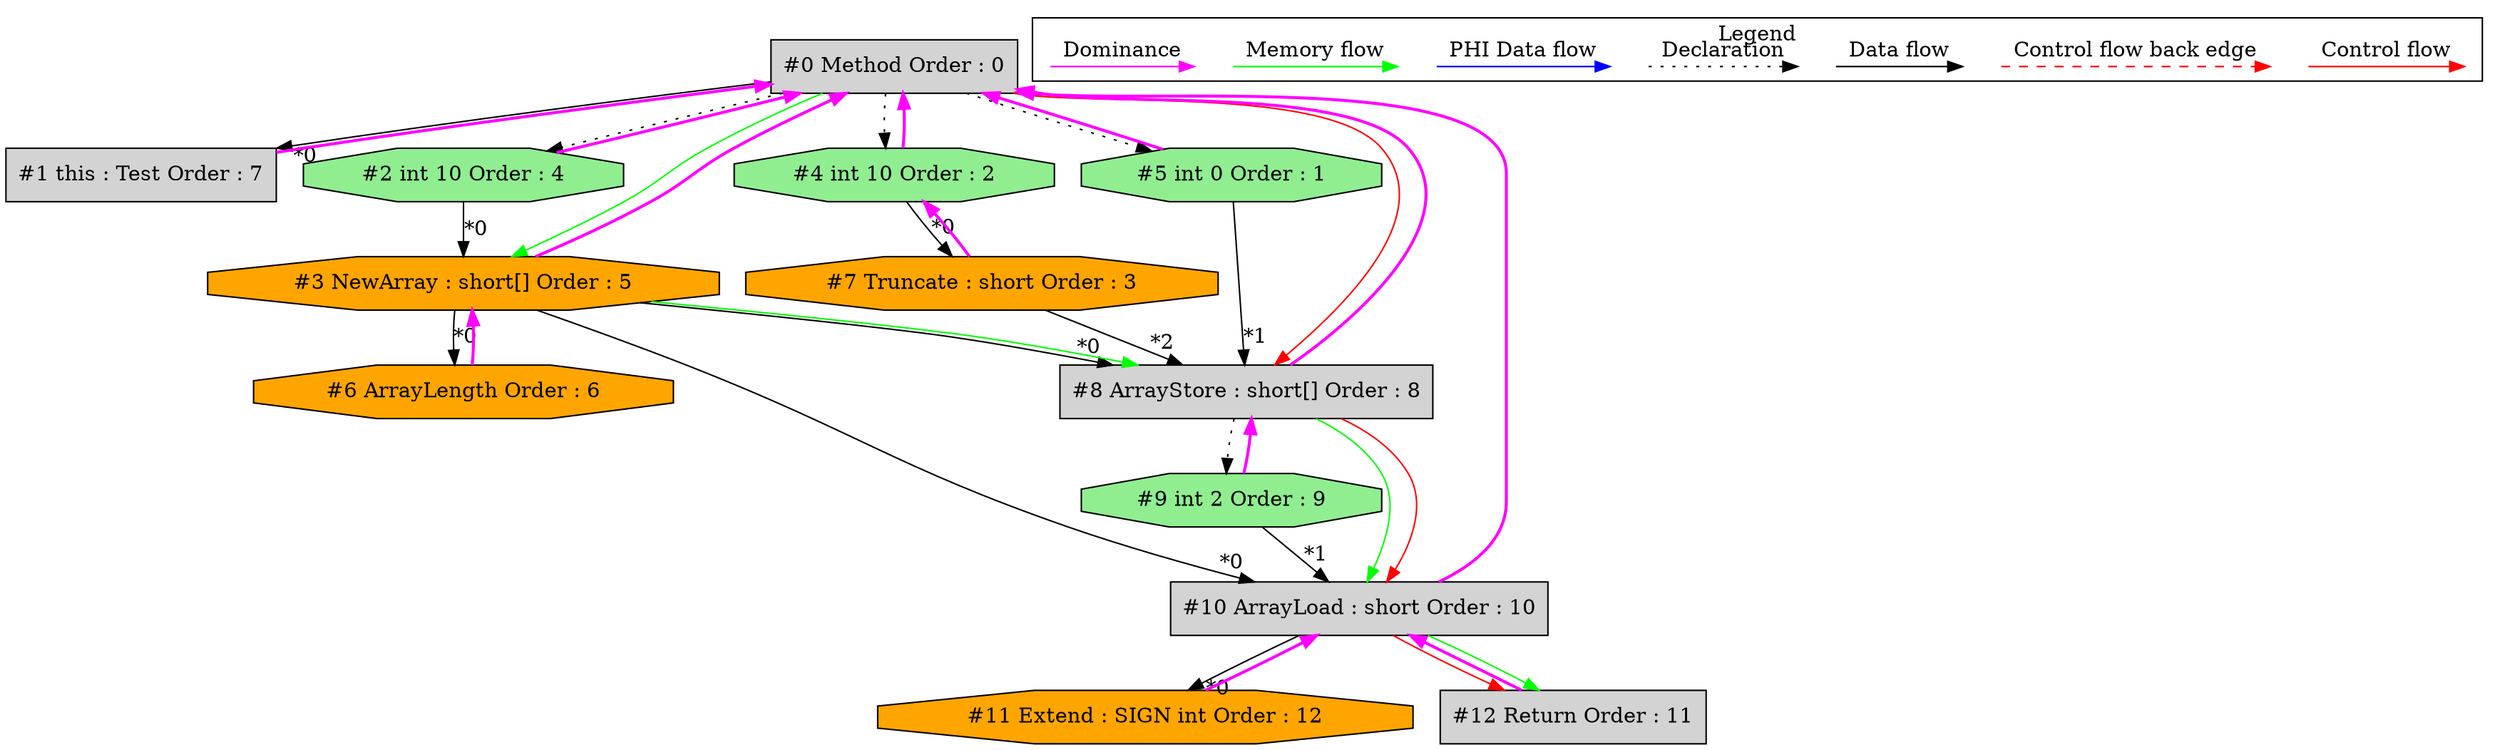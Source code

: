 digraph debugoutput {
 ordering="in";
 node0[label="#0 Method Order : 0",shape=box, fillcolor=lightgrey, style=filled];
 node1[label="#1 this : Test Order : 7",shape=box, fillcolor=lightgrey, style=filled];
 node1 -> node0[dir="forward" color="fuchsia" penwidth="2"];
 node0 -> node1[headlabel="*0", labeldistance=2];
 node2[label="#2 int 10 Order : 4",shape=octagon, fillcolor=lightgreen, style=filled];
 node2 -> node0[dir="forward" color="fuchsia" penwidth="2"];
 node0 -> node2[style=dotted];
 node3[label="#3 NewArray : short[] Order : 5",shape=octagon, fillcolor=orange, style=filled];
 node3 -> node0[dir="forward" color="fuchsia" penwidth="2"];
 node2 -> node3[headlabel="*0", labeldistance=2];
 node0 -> node3[labeldistance=2, color=green, constraint=false];
 node4[label="#4 int 10 Order : 2",shape=octagon, fillcolor=lightgreen, style=filled];
 node4 -> node0[dir="forward" color="fuchsia" penwidth="2"];
 node0 -> node4[style=dotted];
 node5[label="#5 int 0 Order : 1",shape=octagon, fillcolor=lightgreen, style=filled];
 node5 -> node0[dir="forward" color="fuchsia" penwidth="2"];
 node0 -> node5[style=dotted];
 node6[label="#6 ArrayLength Order : 6",shape=octagon, fillcolor=orange, style=filled];
 node6 -> node3[dir="forward" color="fuchsia" penwidth="2"];
 node3 -> node6[headlabel="*0", labeldistance=2];
 node7[label="#7 Truncate : short Order : 3",shape=octagon, fillcolor=orange, style=filled];
 node7 -> node4[dir="forward" color="fuchsia" penwidth="2"];
 node4 -> node7[headlabel="*0", labeldistance=2];
 node8[label="#8 ArrayStore : short[] Order : 8",shape=box, fillcolor=lightgrey, style=filled];
 node8 -> node0[dir="forward" color="fuchsia" penwidth="2"];
 node3 -> node8[headlabel="*0", labeldistance=2];
 node5 -> node8[headlabel="*1", labeldistance=2];
 node7 -> node8[headlabel="*2", labeldistance=2];
 node3 -> node8[labeldistance=2, color=green, constraint=false];
 node0 -> node8[labeldistance=2, color=red, fontcolor=red];
 node9[label="#9 int 2 Order : 9",shape=octagon, fillcolor=lightgreen, style=filled];
 node9 -> node8[dir="forward" color="fuchsia" penwidth="2"];
 node8 -> node9[style=dotted];
 node10[label="#10 ArrayLoad : short Order : 10",shape=box, fillcolor=lightgrey, style=filled];
 node10 -> node0[dir="forward" color="fuchsia" penwidth="2"];
 node3 -> node10[headlabel="*0", labeldistance=2];
 node9 -> node10[headlabel="*1", labeldistance=2];
 node8 -> node10[labeldistance=2, color=green, constraint=false];
 node8 -> node10[labeldistance=2, color=red, fontcolor=red];
 node11[label="#11 Extend : SIGN int Order : 12",shape=octagon, fillcolor=orange, style=filled];
 node11 -> node10[dir="forward" color="fuchsia" penwidth="2"];
 node10 -> node11[headlabel="*0", labeldistance=2];
 node12[label="#12 Return Order : 11",shape=box, fillcolor=lightgrey, style=filled];
 node12 -> node10[dir="forward" color="fuchsia" penwidth="2"];
 node10 -> node12[labeldistance=2, color=red, fontcolor=red];
 node10 -> node12[labeldistance=2, color=green, constraint=false];
 subgraph cluster_000 {
  label = "Legend";
  node [shape=point]
  {
   rank=same;
   c0 [style = invis];
   c1 [style = invis];
   c2 [style = invis];
   c3 [style = invis];
   d0 [style = invis];
   d1 [style = invis];
   d2 [style = invis];
   d3 [style = invis];
   d4 [style = invis];
   d5 [style = invis];
   d6 [style = invis];
   d7 [style = invis];
   d8 [style = invis];
   d9 [style = invis];
  }
  c0 -> c1 [label="Control flow", style=solid, color=red]
  c2 -> c3 [label="Control flow back edge", style=dashed, color=red]
  d0 -> d1 [label="Data flow"]
  d2 -> d3 [label="Declaration", style=dotted]
  d4 -> d5 [label="PHI Data flow", color=blue]
  d6 -> d7 [label="Memory flow", color=green]
  d8 -> d9 [label="Dominance", color=fuchsia, style=solid]
 }

}
